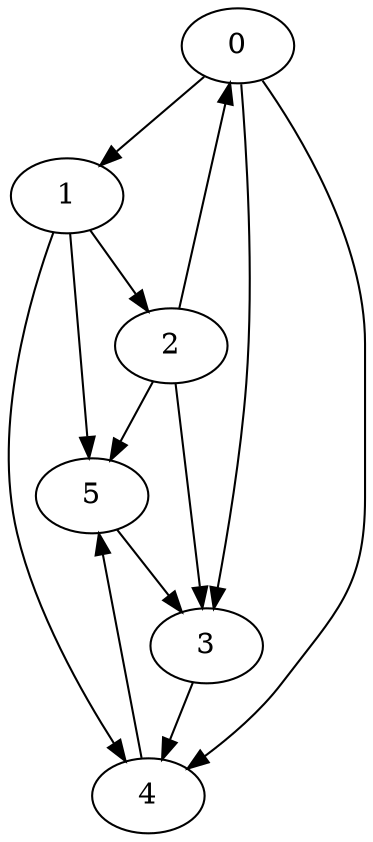 digraph {
    0;
    1;
    2;
    3;
    4;
    5;
    0 -> 4;
    0 -> 3;
    0 -> 1;
    1 -> 5;
    1 -> 4;
    1 -> 2;
    2 -> 5;
    2 -> 3;
    2 -> 0;
    3 -> 4;
    4 -> 5;
    5 -> 3;
}